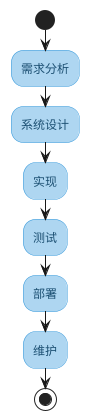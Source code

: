 @startuml
skinparam activityBackgroundColor #AED6F1
skinparam activityBorderColor #3498DB
skinparam activityFontColor #1B4F72
start
:需求分析;
:系统设计;
:实现;
:测试;
:部署;
:维护;
stop
@enduml
